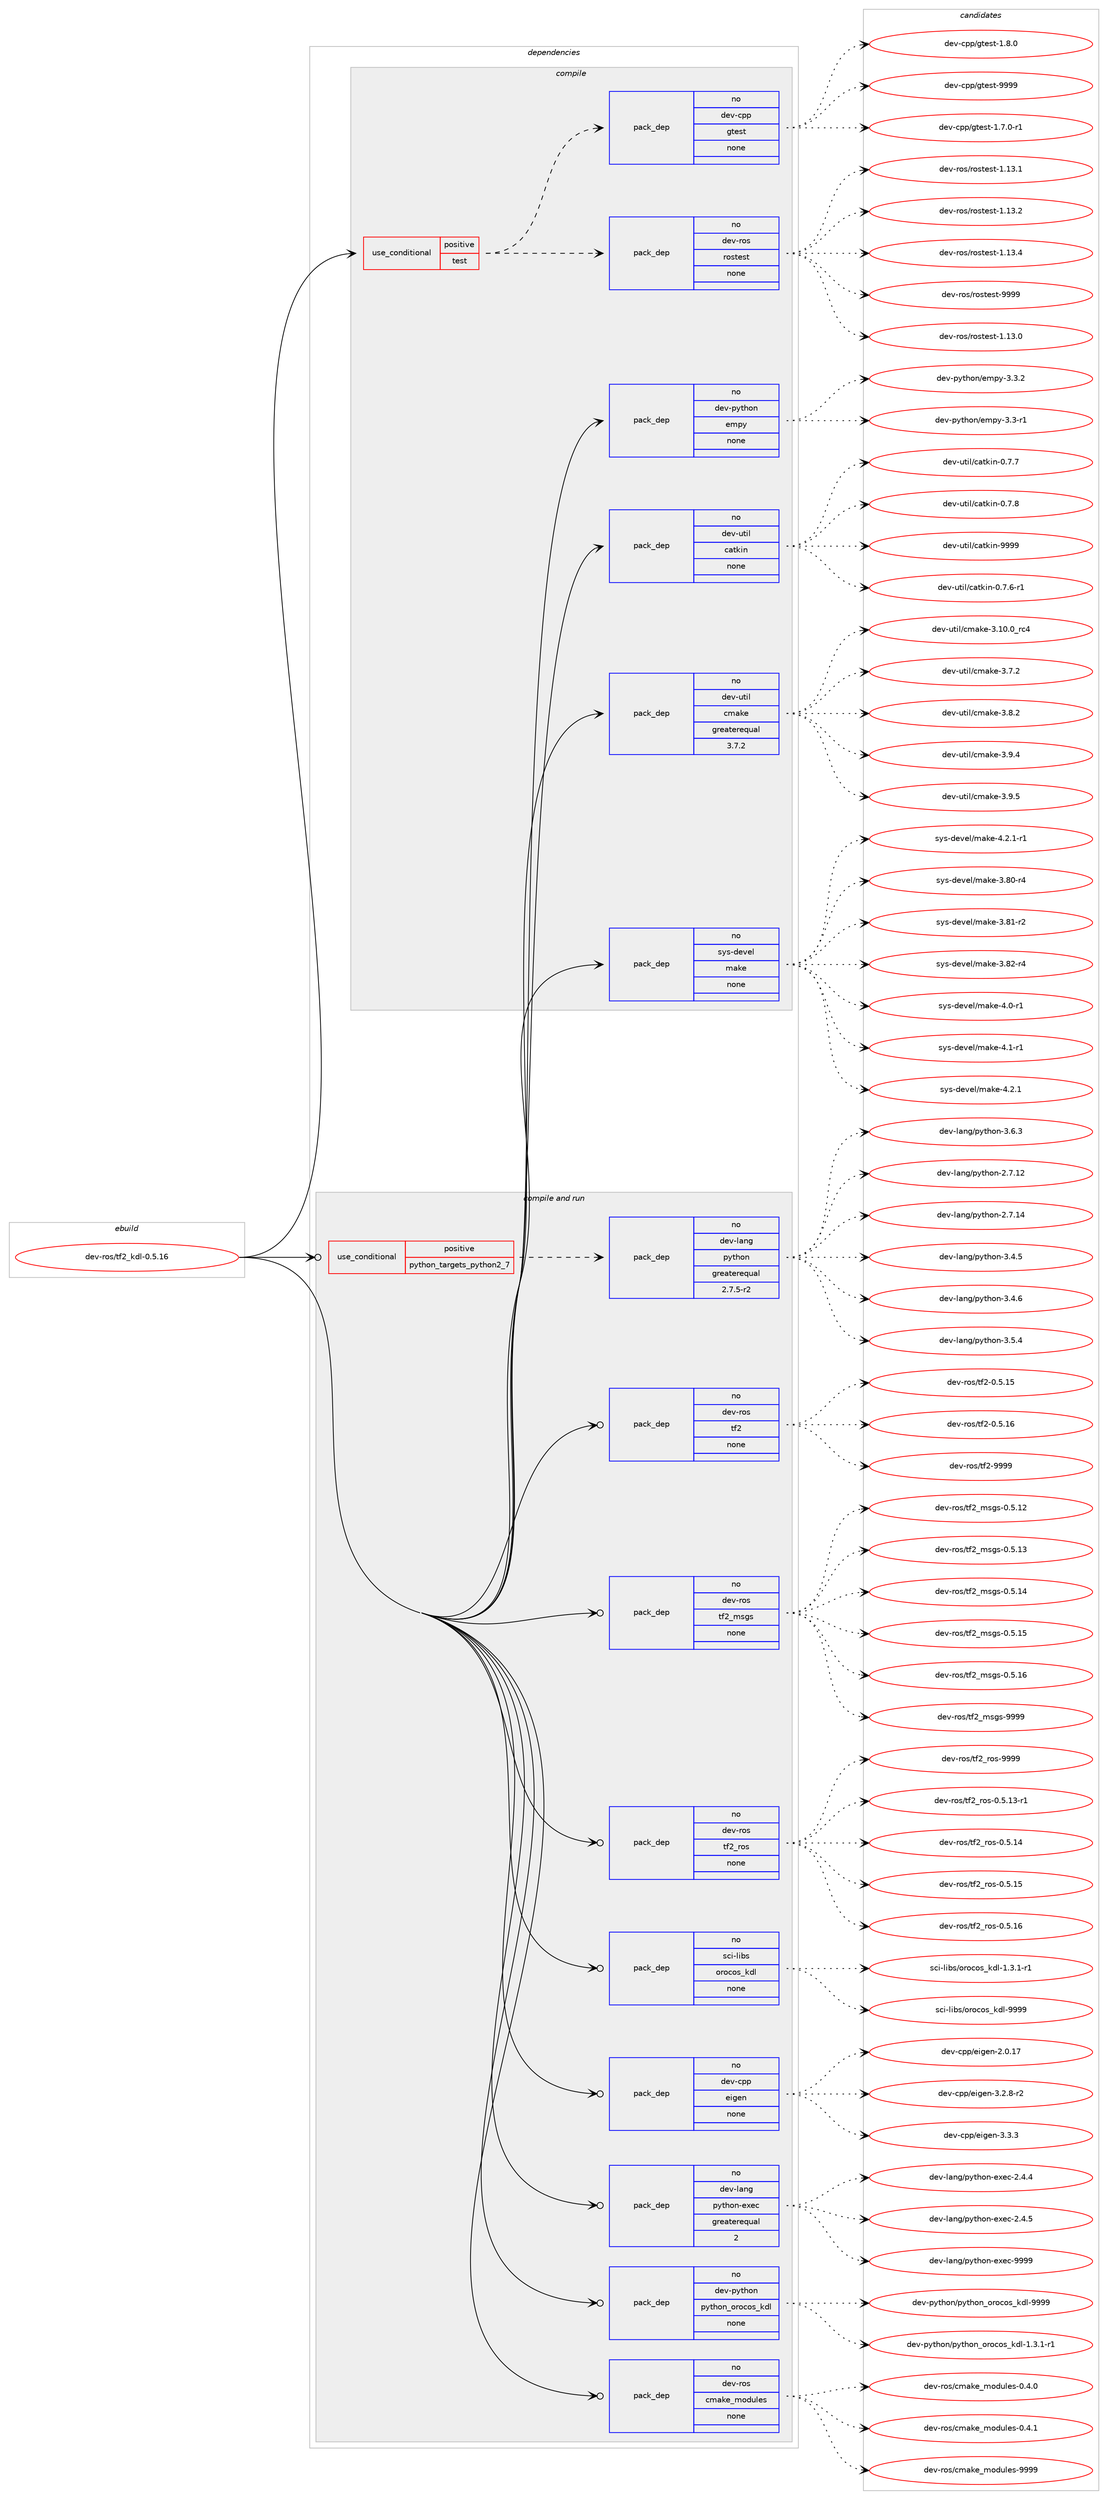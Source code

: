 digraph prolog {

# *************
# Graph options
# *************

newrank=true;
concentrate=true;
compound=true;
graph [rankdir=LR,fontname=Helvetica,fontsize=10,ranksep=1.5];#, ranksep=2.5, nodesep=0.2];
edge  [arrowhead=vee];
node  [fontname=Helvetica,fontsize=10];

# **********
# The ebuild
# **********

subgraph cluster_leftcol {
color=gray;
rank=same;
label=<<i>ebuild</i>>;
id [label="dev-ros/tf2_kdl-0.5.16", color=red, width=4, href="../dev-ros/tf2_kdl-0.5.16.svg"];
}

# ****************
# The dependencies
# ****************

subgraph cluster_midcol {
color=gray;
label=<<i>dependencies</i>>;
subgraph cluster_compile {
fillcolor="#eeeeee";
style=filled;
label=<<i>compile</i>>;
subgraph cond47839 {
dependency217681 [label=<<TABLE BORDER="0" CELLBORDER="1" CELLSPACING="0" CELLPADDING="4"><TR><TD ROWSPAN="3" CELLPADDING="10">use_conditional</TD></TR><TR><TD>positive</TD></TR><TR><TD>test</TD></TR></TABLE>>, shape=none, color=red];
subgraph pack165852 {
dependency217682 [label=<<TABLE BORDER="0" CELLBORDER="1" CELLSPACING="0" CELLPADDING="4" WIDTH="220"><TR><TD ROWSPAN="6" CELLPADDING="30">pack_dep</TD></TR><TR><TD WIDTH="110">no</TD></TR><TR><TD>dev-ros</TD></TR><TR><TD>rostest</TD></TR><TR><TD>none</TD></TR><TR><TD></TD></TR></TABLE>>, shape=none, color=blue];
}
dependency217681:e -> dependency217682:w [weight=20,style="dashed",arrowhead="vee"];
subgraph pack165853 {
dependency217683 [label=<<TABLE BORDER="0" CELLBORDER="1" CELLSPACING="0" CELLPADDING="4" WIDTH="220"><TR><TD ROWSPAN="6" CELLPADDING="30">pack_dep</TD></TR><TR><TD WIDTH="110">no</TD></TR><TR><TD>dev-cpp</TD></TR><TR><TD>gtest</TD></TR><TR><TD>none</TD></TR><TR><TD></TD></TR></TABLE>>, shape=none, color=blue];
}
dependency217681:e -> dependency217683:w [weight=20,style="dashed",arrowhead="vee"];
}
id:e -> dependency217681:w [weight=20,style="solid",arrowhead="vee"];
subgraph pack165854 {
dependency217684 [label=<<TABLE BORDER="0" CELLBORDER="1" CELLSPACING="0" CELLPADDING="4" WIDTH="220"><TR><TD ROWSPAN="6" CELLPADDING="30">pack_dep</TD></TR><TR><TD WIDTH="110">no</TD></TR><TR><TD>dev-python</TD></TR><TR><TD>empy</TD></TR><TR><TD>none</TD></TR><TR><TD></TD></TR></TABLE>>, shape=none, color=blue];
}
id:e -> dependency217684:w [weight=20,style="solid",arrowhead="vee"];
subgraph pack165855 {
dependency217685 [label=<<TABLE BORDER="0" CELLBORDER="1" CELLSPACING="0" CELLPADDING="4" WIDTH="220"><TR><TD ROWSPAN="6" CELLPADDING="30">pack_dep</TD></TR><TR><TD WIDTH="110">no</TD></TR><TR><TD>dev-util</TD></TR><TR><TD>catkin</TD></TR><TR><TD>none</TD></TR><TR><TD></TD></TR></TABLE>>, shape=none, color=blue];
}
id:e -> dependency217685:w [weight=20,style="solid",arrowhead="vee"];
subgraph pack165856 {
dependency217686 [label=<<TABLE BORDER="0" CELLBORDER="1" CELLSPACING="0" CELLPADDING="4" WIDTH="220"><TR><TD ROWSPAN="6" CELLPADDING="30">pack_dep</TD></TR><TR><TD WIDTH="110">no</TD></TR><TR><TD>dev-util</TD></TR><TR><TD>cmake</TD></TR><TR><TD>greaterequal</TD></TR><TR><TD>3.7.2</TD></TR></TABLE>>, shape=none, color=blue];
}
id:e -> dependency217686:w [weight=20,style="solid",arrowhead="vee"];
subgraph pack165857 {
dependency217687 [label=<<TABLE BORDER="0" CELLBORDER="1" CELLSPACING="0" CELLPADDING="4" WIDTH="220"><TR><TD ROWSPAN="6" CELLPADDING="30">pack_dep</TD></TR><TR><TD WIDTH="110">no</TD></TR><TR><TD>sys-devel</TD></TR><TR><TD>make</TD></TR><TR><TD>none</TD></TR><TR><TD></TD></TR></TABLE>>, shape=none, color=blue];
}
id:e -> dependency217687:w [weight=20,style="solid",arrowhead="vee"];
}
subgraph cluster_compileandrun {
fillcolor="#eeeeee";
style=filled;
label=<<i>compile and run</i>>;
subgraph cond47840 {
dependency217688 [label=<<TABLE BORDER="0" CELLBORDER="1" CELLSPACING="0" CELLPADDING="4"><TR><TD ROWSPAN="3" CELLPADDING="10">use_conditional</TD></TR><TR><TD>positive</TD></TR><TR><TD>python_targets_python2_7</TD></TR></TABLE>>, shape=none, color=red];
subgraph pack165858 {
dependency217689 [label=<<TABLE BORDER="0" CELLBORDER="1" CELLSPACING="0" CELLPADDING="4" WIDTH="220"><TR><TD ROWSPAN="6" CELLPADDING="30">pack_dep</TD></TR><TR><TD WIDTH="110">no</TD></TR><TR><TD>dev-lang</TD></TR><TR><TD>python</TD></TR><TR><TD>greaterequal</TD></TR><TR><TD>2.7.5-r2</TD></TR></TABLE>>, shape=none, color=blue];
}
dependency217688:e -> dependency217689:w [weight=20,style="dashed",arrowhead="vee"];
}
id:e -> dependency217688:w [weight=20,style="solid",arrowhead="odotvee"];
subgraph pack165859 {
dependency217690 [label=<<TABLE BORDER="0" CELLBORDER="1" CELLSPACING="0" CELLPADDING="4" WIDTH="220"><TR><TD ROWSPAN="6" CELLPADDING="30">pack_dep</TD></TR><TR><TD WIDTH="110">no</TD></TR><TR><TD>dev-cpp</TD></TR><TR><TD>eigen</TD></TR><TR><TD>none</TD></TR><TR><TD></TD></TR></TABLE>>, shape=none, color=blue];
}
id:e -> dependency217690:w [weight=20,style="solid",arrowhead="odotvee"];
subgraph pack165860 {
dependency217691 [label=<<TABLE BORDER="0" CELLBORDER="1" CELLSPACING="0" CELLPADDING="4" WIDTH="220"><TR><TD ROWSPAN="6" CELLPADDING="30">pack_dep</TD></TR><TR><TD WIDTH="110">no</TD></TR><TR><TD>dev-lang</TD></TR><TR><TD>python-exec</TD></TR><TR><TD>greaterequal</TD></TR><TR><TD>2</TD></TR></TABLE>>, shape=none, color=blue];
}
id:e -> dependency217691:w [weight=20,style="solid",arrowhead="odotvee"];
subgraph pack165861 {
dependency217692 [label=<<TABLE BORDER="0" CELLBORDER="1" CELLSPACING="0" CELLPADDING="4" WIDTH="220"><TR><TD ROWSPAN="6" CELLPADDING="30">pack_dep</TD></TR><TR><TD WIDTH="110">no</TD></TR><TR><TD>dev-python</TD></TR><TR><TD>python_orocos_kdl</TD></TR><TR><TD>none</TD></TR><TR><TD></TD></TR></TABLE>>, shape=none, color=blue];
}
id:e -> dependency217692:w [weight=20,style="solid",arrowhead="odotvee"];
subgraph pack165862 {
dependency217693 [label=<<TABLE BORDER="0" CELLBORDER="1" CELLSPACING="0" CELLPADDING="4" WIDTH="220"><TR><TD ROWSPAN="6" CELLPADDING="30">pack_dep</TD></TR><TR><TD WIDTH="110">no</TD></TR><TR><TD>dev-ros</TD></TR><TR><TD>cmake_modules</TD></TR><TR><TD>none</TD></TR><TR><TD></TD></TR></TABLE>>, shape=none, color=blue];
}
id:e -> dependency217693:w [weight=20,style="solid",arrowhead="odotvee"];
subgraph pack165863 {
dependency217694 [label=<<TABLE BORDER="0" CELLBORDER="1" CELLSPACING="0" CELLPADDING="4" WIDTH="220"><TR><TD ROWSPAN="6" CELLPADDING="30">pack_dep</TD></TR><TR><TD WIDTH="110">no</TD></TR><TR><TD>dev-ros</TD></TR><TR><TD>tf2</TD></TR><TR><TD>none</TD></TR><TR><TD></TD></TR></TABLE>>, shape=none, color=blue];
}
id:e -> dependency217694:w [weight=20,style="solid",arrowhead="odotvee"];
subgraph pack165864 {
dependency217695 [label=<<TABLE BORDER="0" CELLBORDER="1" CELLSPACING="0" CELLPADDING="4" WIDTH="220"><TR><TD ROWSPAN="6" CELLPADDING="30">pack_dep</TD></TR><TR><TD WIDTH="110">no</TD></TR><TR><TD>dev-ros</TD></TR><TR><TD>tf2_msgs</TD></TR><TR><TD>none</TD></TR><TR><TD></TD></TR></TABLE>>, shape=none, color=blue];
}
id:e -> dependency217695:w [weight=20,style="solid",arrowhead="odotvee"];
subgraph pack165865 {
dependency217696 [label=<<TABLE BORDER="0" CELLBORDER="1" CELLSPACING="0" CELLPADDING="4" WIDTH="220"><TR><TD ROWSPAN="6" CELLPADDING="30">pack_dep</TD></TR><TR><TD WIDTH="110">no</TD></TR><TR><TD>dev-ros</TD></TR><TR><TD>tf2_ros</TD></TR><TR><TD>none</TD></TR><TR><TD></TD></TR></TABLE>>, shape=none, color=blue];
}
id:e -> dependency217696:w [weight=20,style="solid",arrowhead="odotvee"];
subgraph pack165866 {
dependency217697 [label=<<TABLE BORDER="0" CELLBORDER="1" CELLSPACING="0" CELLPADDING="4" WIDTH="220"><TR><TD ROWSPAN="6" CELLPADDING="30">pack_dep</TD></TR><TR><TD WIDTH="110">no</TD></TR><TR><TD>sci-libs</TD></TR><TR><TD>orocos_kdl</TD></TR><TR><TD>none</TD></TR><TR><TD></TD></TR></TABLE>>, shape=none, color=blue];
}
id:e -> dependency217697:w [weight=20,style="solid",arrowhead="odotvee"];
}
subgraph cluster_run {
fillcolor="#eeeeee";
style=filled;
label=<<i>run</i>>;
}
}

# **************
# The candidates
# **************

subgraph cluster_choices {
rank=same;
color=gray;
label=<<i>candidates</i>>;

subgraph choice165852 {
color=black;
nodesep=1;
choice100101118451141111154711411111511610111511645494649514648 [label="dev-ros/rostest-1.13.0", color=red, width=4,href="../dev-ros/rostest-1.13.0.svg"];
choice100101118451141111154711411111511610111511645494649514649 [label="dev-ros/rostest-1.13.1", color=red, width=4,href="../dev-ros/rostest-1.13.1.svg"];
choice100101118451141111154711411111511610111511645494649514650 [label="dev-ros/rostest-1.13.2", color=red, width=4,href="../dev-ros/rostest-1.13.2.svg"];
choice100101118451141111154711411111511610111511645494649514652 [label="dev-ros/rostest-1.13.4", color=red, width=4,href="../dev-ros/rostest-1.13.4.svg"];
choice10010111845114111115471141111151161011151164557575757 [label="dev-ros/rostest-9999", color=red, width=4,href="../dev-ros/rostest-9999.svg"];
dependency217682:e -> choice100101118451141111154711411111511610111511645494649514648:w [style=dotted,weight="100"];
dependency217682:e -> choice100101118451141111154711411111511610111511645494649514649:w [style=dotted,weight="100"];
dependency217682:e -> choice100101118451141111154711411111511610111511645494649514650:w [style=dotted,weight="100"];
dependency217682:e -> choice100101118451141111154711411111511610111511645494649514652:w [style=dotted,weight="100"];
dependency217682:e -> choice10010111845114111115471141111151161011151164557575757:w [style=dotted,weight="100"];
}
subgraph choice165853 {
color=black;
nodesep=1;
choice1001011184599112112471031161011151164549465546484511449 [label="dev-cpp/gtest-1.7.0-r1", color=red, width=4,href="../dev-cpp/gtest-1.7.0-r1.svg"];
choice100101118459911211247103116101115116454946564648 [label="dev-cpp/gtest-1.8.0", color=red, width=4,href="../dev-cpp/gtest-1.8.0.svg"];
choice1001011184599112112471031161011151164557575757 [label="dev-cpp/gtest-9999", color=red, width=4,href="../dev-cpp/gtest-9999.svg"];
dependency217683:e -> choice1001011184599112112471031161011151164549465546484511449:w [style=dotted,weight="100"];
dependency217683:e -> choice100101118459911211247103116101115116454946564648:w [style=dotted,weight="100"];
dependency217683:e -> choice1001011184599112112471031161011151164557575757:w [style=dotted,weight="100"];
}
subgraph choice165854 {
color=black;
nodesep=1;
choice1001011184511212111610411111047101109112121455146514511449 [label="dev-python/empy-3.3-r1", color=red, width=4,href="../dev-python/empy-3.3-r1.svg"];
choice1001011184511212111610411111047101109112121455146514650 [label="dev-python/empy-3.3.2", color=red, width=4,href="../dev-python/empy-3.3.2.svg"];
dependency217684:e -> choice1001011184511212111610411111047101109112121455146514511449:w [style=dotted,weight="100"];
dependency217684:e -> choice1001011184511212111610411111047101109112121455146514650:w [style=dotted,weight="100"];
}
subgraph choice165855 {
color=black;
nodesep=1;
choice100101118451171161051084799971161071051104548465546544511449 [label="dev-util/catkin-0.7.6-r1", color=red, width=4,href="../dev-util/catkin-0.7.6-r1.svg"];
choice10010111845117116105108479997116107105110454846554655 [label="dev-util/catkin-0.7.7", color=red, width=4,href="../dev-util/catkin-0.7.7.svg"];
choice10010111845117116105108479997116107105110454846554656 [label="dev-util/catkin-0.7.8", color=red, width=4,href="../dev-util/catkin-0.7.8.svg"];
choice100101118451171161051084799971161071051104557575757 [label="dev-util/catkin-9999", color=red, width=4,href="../dev-util/catkin-9999.svg"];
dependency217685:e -> choice100101118451171161051084799971161071051104548465546544511449:w [style=dotted,weight="100"];
dependency217685:e -> choice10010111845117116105108479997116107105110454846554655:w [style=dotted,weight="100"];
dependency217685:e -> choice10010111845117116105108479997116107105110454846554656:w [style=dotted,weight="100"];
dependency217685:e -> choice100101118451171161051084799971161071051104557575757:w [style=dotted,weight="100"];
}
subgraph choice165856 {
color=black;
nodesep=1;
choice1001011184511711610510847991099710710145514649484648951149952 [label="dev-util/cmake-3.10.0_rc4", color=red, width=4,href="../dev-util/cmake-3.10.0_rc4.svg"];
choice10010111845117116105108479910997107101455146554650 [label="dev-util/cmake-3.7.2", color=red, width=4,href="../dev-util/cmake-3.7.2.svg"];
choice10010111845117116105108479910997107101455146564650 [label="dev-util/cmake-3.8.2", color=red, width=4,href="../dev-util/cmake-3.8.2.svg"];
choice10010111845117116105108479910997107101455146574652 [label="dev-util/cmake-3.9.4", color=red, width=4,href="../dev-util/cmake-3.9.4.svg"];
choice10010111845117116105108479910997107101455146574653 [label="dev-util/cmake-3.9.5", color=red, width=4,href="../dev-util/cmake-3.9.5.svg"];
dependency217686:e -> choice1001011184511711610510847991099710710145514649484648951149952:w [style=dotted,weight="100"];
dependency217686:e -> choice10010111845117116105108479910997107101455146554650:w [style=dotted,weight="100"];
dependency217686:e -> choice10010111845117116105108479910997107101455146564650:w [style=dotted,weight="100"];
dependency217686:e -> choice10010111845117116105108479910997107101455146574652:w [style=dotted,weight="100"];
dependency217686:e -> choice10010111845117116105108479910997107101455146574653:w [style=dotted,weight="100"];
}
subgraph choice165857 {
color=black;
nodesep=1;
choice11512111545100101118101108471099710710145514656484511452 [label="sys-devel/make-3.80-r4", color=red, width=4,href="../sys-devel/make-3.80-r4.svg"];
choice11512111545100101118101108471099710710145514656494511450 [label="sys-devel/make-3.81-r2", color=red, width=4,href="../sys-devel/make-3.81-r2.svg"];
choice11512111545100101118101108471099710710145514656504511452 [label="sys-devel/make-3.82-r4", color=red, width=4,href="../sys-devel/make-3.82-r4.svg"];
choice115121115451001011181011084710997107101455246484511449 [label="sys-devel/make-4.0-r1", color=red, width=4,href="../sys-devel/make-4.0-r1.svg"];
choice115121115451001011181011084710997107101455246494511449 [label="sys-devel/make-4.1-r1", color=red, width=4,href="../sys-devel/make-4.1-r1.svg"];
choice115121115451001011181011084710997107101455246504649 [label="sys-devel/make-4.2.1", color=red, width=4,href="../sys-devel/make-4.2.1.svg"];
choice1151211154510010111810110847109971071014552465046494511449 [label="sys-devel/make-4.2.1-r1", color=red, width=4,href="../sys-devel/make-4.2.1-r1.svg"];
dependency217687:e -> choice11512111545100101118101108471099710710145514656484511452:w [style=dotted,weight="100"];
dependency217687:e -> choice11512111545100101118101108471099710710145514656494511450:w [style=dotted,weight="100"];
dependency217687:e -> choice11512111545100101118101108471099710710145514656504511452:w [style=dotted,weight="100"];
dependency217687:e -> choice115121115451001011181011084710997107101455246484511449:w [style=dotted,weight="100"];
dependency217687:e -> choice115121115451001011181011084710997107101455246494511449:w [style=dotted,weight="100"];
dependency217687:e -> choice115121115451001011181011084710997107101455246504649:w [style=dotted,weight="100"];
dependency217687:e -> choice1151211154510010111810110847109971071014552465046494511449:w [style=dotted,weight="100"];
}
subgraph choice165858 {
color=black;
nodesep=1;
choice10010111845108971101034711212111610411111045504655464950 [label="dev-lang/python-2.7.12", color=red, width=4,href="../dev-lang/python-2.7.12.svg"];
choice10010111845108971101034711212111610411111045504655464952 [label="dev-lang/python-2.7.14", color=red, width=4,href="../dev-lang/python-2.7.14.svg"];
choice100101118451089711010347112121116104111110455146524653 [label="dev-lang/python-3.4.5", color=red, width=4,href="../dev-lang/python-3.4.5.svg"];
choice100101118451089711010347112121116104111110455146524654 [label="dev-lang/python-3.4.6", color=red, width=4,href="../dev-lang/python-3.4.6.svg"];
choice100101118451089711010347112121116104111110455146534652 [label="dev-lang/python-3.5.4", color=red, width=4,href="../dev-lang/python-3.5.4.svg"];
choice100101118451089711010347112121116104111110455146544651 [label="dev-lang/python-3.6.3", color=red, width=4,href="../dev-lang/python-3.6.3.svg"];
dependency217689:e -> choice10010111845108971101034711212111610411111045504655464950:w [style=dotted,weight="100"];
dependency217689:e -> choice10010111845108971101034711212111610411111045504655464952:w [style=dotted,weight="100"];
dependency217689:e -> choice100101118451089711010347112121116104111110455146524653:w [style=dotted,weight="100"];
dependency217689:e -> choice100101118451089711010347112121116104111110455146524654:w [style=dotted,weight="100"];
dependency217689:e -> choice100101118451089711010347112121116104111110455146534652:w [style=dotted,weight="100"];
dependency217689:e -> choice100101118451089711010347112121116104111110455146544651:w [style=dotted,weight="100"];
}
subgraph choice165859 {
color=black;
nodesep=1;
choice10010111845991121124710110510310111045504648464955 [label="dev-cpp/eigen-2.0.17", color=red, width=4,href="../dev-cpp/eigen-2.0.17.svg"];
choice1001011184599112112471011051031011104551465046564511450 [label="dev-cpp/eigen-3.2.8-r2", color=red, width=4,href="../dev-cpp/eigen-3.2.8-r2.svg"];
choice100101118459911211247101105103101110455146514651 [label="dev-cpp/eigen-3.3.3", color=red, width=4,href="../dev-cpp/eigen-3.3.3.svg"];
dependency217690:e -> choice10010111845991121124710110510310111045504648464955:w [style=dotted,weight="100"];
dependency217690:e -> choice1001011184599112112471011051031011104551465046564511450:w [style=dotted,weight="100"];
dependency217690:e -> choice100101118459911211247101105103101110455146514651:w [style=dotted,weight="100"];
}
subgraph choice165860 {
color=black;
nodesep=1;
choice1001011184510897110103471121211161041111104510112010199455046524652 [label="dev-lang/python-exec-2.4.4", color=red, width=4,href="../dev-lang/python-exec-2.4.4.svg"];
choice1001011184510897110103471121211161041111104510112010199455046524653 [label="dev-lang/python-exec-2.4.5", color=red, width=4,href="../dev-lang/python-exec-2.4.5.svg"];
choice10010111845108971101034711212111610411111045101120101994557575757 [label="dev-lang/python-exec-9999", color=red, width=4,href="../dev-lang/python-exec-9999.svg"];
dependency217691:e -> choice1001011184510897110103471121211161041111104510112010199455046524652:w [style=dotted,weight="100"];
dependency217691:e -> choice1001011184510897110103471121211161041111104510112010199455046524653:w [style=dotted,weight="100"];
dependency217691:e -> choice10010111845108971101034711212111610411111045101120101994557575757:w [style=dotted,weight="100"];
}
subgraph choice165861 {
color=black;
nodesep=1;
choice10010111845112121116104111110471121211161041111109511111411199111115951071001084549465146494511449 [label="dev-python/python_orocos_kdl-1.3.1-r1", color=red, width=4,href="../dev-python/python_orocos_kdl-1.3.1-r1.svg"];
choice10010111845112121116104111110471121211161041111109511111411199111115951071001084557575757 [label="dev-python/python_orocos_kdl-9999", color=red, width=4,href="../dev-python/python_orocos_kdl-9999.svg"];
dependency217692:e -> choice10010111845112121116104111110471121211161041111109511111411199111115951071001084549465146494511449:w [style=dotted,weight="100"];
dependency217692:e -> choice10010111845112121116104111110471121211161041111109511111411199111115951071001084557575757:w [style=dotted,weight="100"];
}
subgraph choice165862 {
color=black;
nodesep=1;
choice1001011184511411111547991099710710195109111100117108101115454846524648 [label="dev-ros/cmake_modules-0.4.0", color=red, width=4,href="../dev-ros/cmake_modules-0.4.0.svg"];
choice1001011184511411111547991099710710195109111100117108101115454846524649 [label="dev-ros/cmake_modules-0.4.1", color=red, width=4,href="../dev-ros/cmake_modules-0.4.1.svg"];
choice10010111845114111115479910997107101951091111001171081011154557575757 [label="dev-ros/cmake_modules-9999", color=red, width=4,href="../dev-ros/cmake_modules-9999.svg"];
dependency217693:e -> choice1001011184511411111547991099710710195109111100117108101115454846524648:w [style=dotted,weight="100"];
dependency217693:e -> choice1001011184511411111547991099710710195109111100117108101115454846524649:w [style=dotted,weight="100"];
dependency217693:e -> choice10010111845114111115479910997107101951091111001171081011154557575757:w [style=dotted,weight="100"];
}
subgraph choice165863 {
color=black;
nodesep=1;
choice10010111845114111115471161025045484653464953 [label="dev-ros/tf2-0.5.15", color=red, width=4,href="../dev-ros/tf2-0.5.15.svg"];
choice10010111845114111115471161025045484653464954 [label="dev-ros/tf2-0.5.16", color=red, width=4,href="../dev-ros/tf2-0.5.16.svg"];
choice1001011184511411111547116102504557575757 [label="dev-ros/tf2-9999", color=red, width=4,href="../dev-ros/tf2-9999.svg"];
dependency217694:e -> choice10010111845114111115471161025045484653464953:w [style=dotted,weight="100"];
dependency217694:e -> choice10010111845114111115471161025045484653464954:w [style=dotted,weight="100"];
dependency217694:e -> choice1001011184511411111547116102504557575757:w [style=dotted,weight="100"];
}
subgraph choice165864 {
color=black;
nodesep=1;
choice1001011184511411111547116102509510911510311545484653464950 [label="dev-ros/tf2_msgs-0.5.12", color=red, width=4,href="../dev-ros/tf2_msgs-0.5.12.svg"];
choice1001011184511411111547116102509510911510311545484653464951 [label="dev-ros/tf2_msgs-0.5.13", color=red, width=4,href="../dev-ros/tf2_msgs-0.5.13.svg"];
choice1001011184511411111547116102509510911510311545484653464952 [label="dev-ros/tf2_msgs-0.5.14", color=red, width=4,href="../dev-ros/tf2_msgs-0.5.14.svg"];
choice1001011184511411111547116102509510911510311545484653464953 [label="dev-ros/tf2_msgs-0.5.15", color=red, width=4,href="../dev-ros/tf2_msgs-0.5.15.svg"];
choice1001011184511411111547116102509510911510311545484653464954 [label="dev-ros/tf2_msgs-0.5.16", color=red, width=4,href="../dev-ros/tf2_msgs-0.5.16.svg"];
choice100101118451141111154711610250951091151031154557575757 [label="dev-ros/tf2_msgs-9999", color=red, width=4,href="../dev-ros/tf2_msgs-9999.svg"];
dependency217695:e -> choice1001011184511411111547116102509510911510311545484653464950:w [style=dotted,weight="100"];
dependency217695:e -> choice1001011184511411111547116102509510911510311545484653464951:w [style=dotted,weight="100"];
dependency217695:e -> choice1001011184511411111547116102509510911510311545484653464952:w [style=dotted,weight="100"];
dependency217695:e -> choice1001011184511411111547116102509510911510311545484653464953:w [style=dotted,weight="100"];
dependency217695:e -> choice1001011184511411111547116102509510911510311545484653464954:w [style=dotted,weight="100"];
dependency217695:e -> choice100101118451141111154711610250951091151031154557575757:w [style=dotted,weight="100"];
}
subgraph choice165865 {
color=black;
nodesep=1;
choice10010111845114111115471161025095114111115454846534649514511449 [label="dev-ros/tf2_ros-0.5.13-r1", color=red, width=4,href="../dev-ros/tf2_ros-0.5.13-r1.svg"];
choice1001011184511411111547116102509511411111545484653464952 [label="dev-ros/tf2_ros-0.5.14", color=red, width=4,href="../dev-ros/tf2_ros-0.5.14.svg"];
choice1001011184511411111547116102509511411111545484653464953 [label="dev-ros/tf2_ros-0.5.15", color=red, width=4,href="../dev-ros/tf2_ros-0.5.15.svg"];
choice1001011184511411111547116102509511411111545484653464954 [label="dev-ros/tf2_ros-0.5.16", color=red, width=4,href="../dev-ros/tf2_ros-0.5.16.svg"];
choice100101118451141111154711610250951141111154557575757 [label="dev-ros/tf2_ros-9999", color=red, width=4,href="../dev-ros/tf2_ros-9999.svg"];
dependency217696:e -> choice10010111845114111115471161025095114111115454846534649514511449:w [style=dotted,weight="100"];
dependency217696:e -> choice1001011184511411111547116102509511411111545484653464952:w [style=dotted,weight="100"];
dependency217696:e -> choice1001011184511411111547116102509511411111545484653464953:w [style=dotted,weight="100"];
dependency217696:e -> choice1001011184511411111547116102509511411111545484653464954:w [style=dotted,weight="100"];
dependency217696:e -> choice100101118451141111154711610250951141111154557575757:w [style=dotted,weight="100"];
}
subgraph choice165866 {
color=black;
nodesep=1;
choice1159910545108105981154711111411199111115951071001084549465146494511449 [label="sci-libs/orocos_kdl-1.3.1-r1", color=red, width=4,href="../sci-libs/orocos_kdl-1.3.1-r1.svg"];
choice1159910545108105981154711111411199111115951071001084557575757 [label="sci-libs/orocos_kdl-9999", color=red, width=4,href="../sci-libs/orocos_kdl-9999.svg"];
dependency217697:e -> choice1159910545108105981154711111411199111115951071001084549465146494511449:w [style=dotted,weight="100"];
dependency217697:e -> choice1159910545108105981154711111411199111115951071001084557575757:w [style=dotted,weight="100"];
}
}

}
